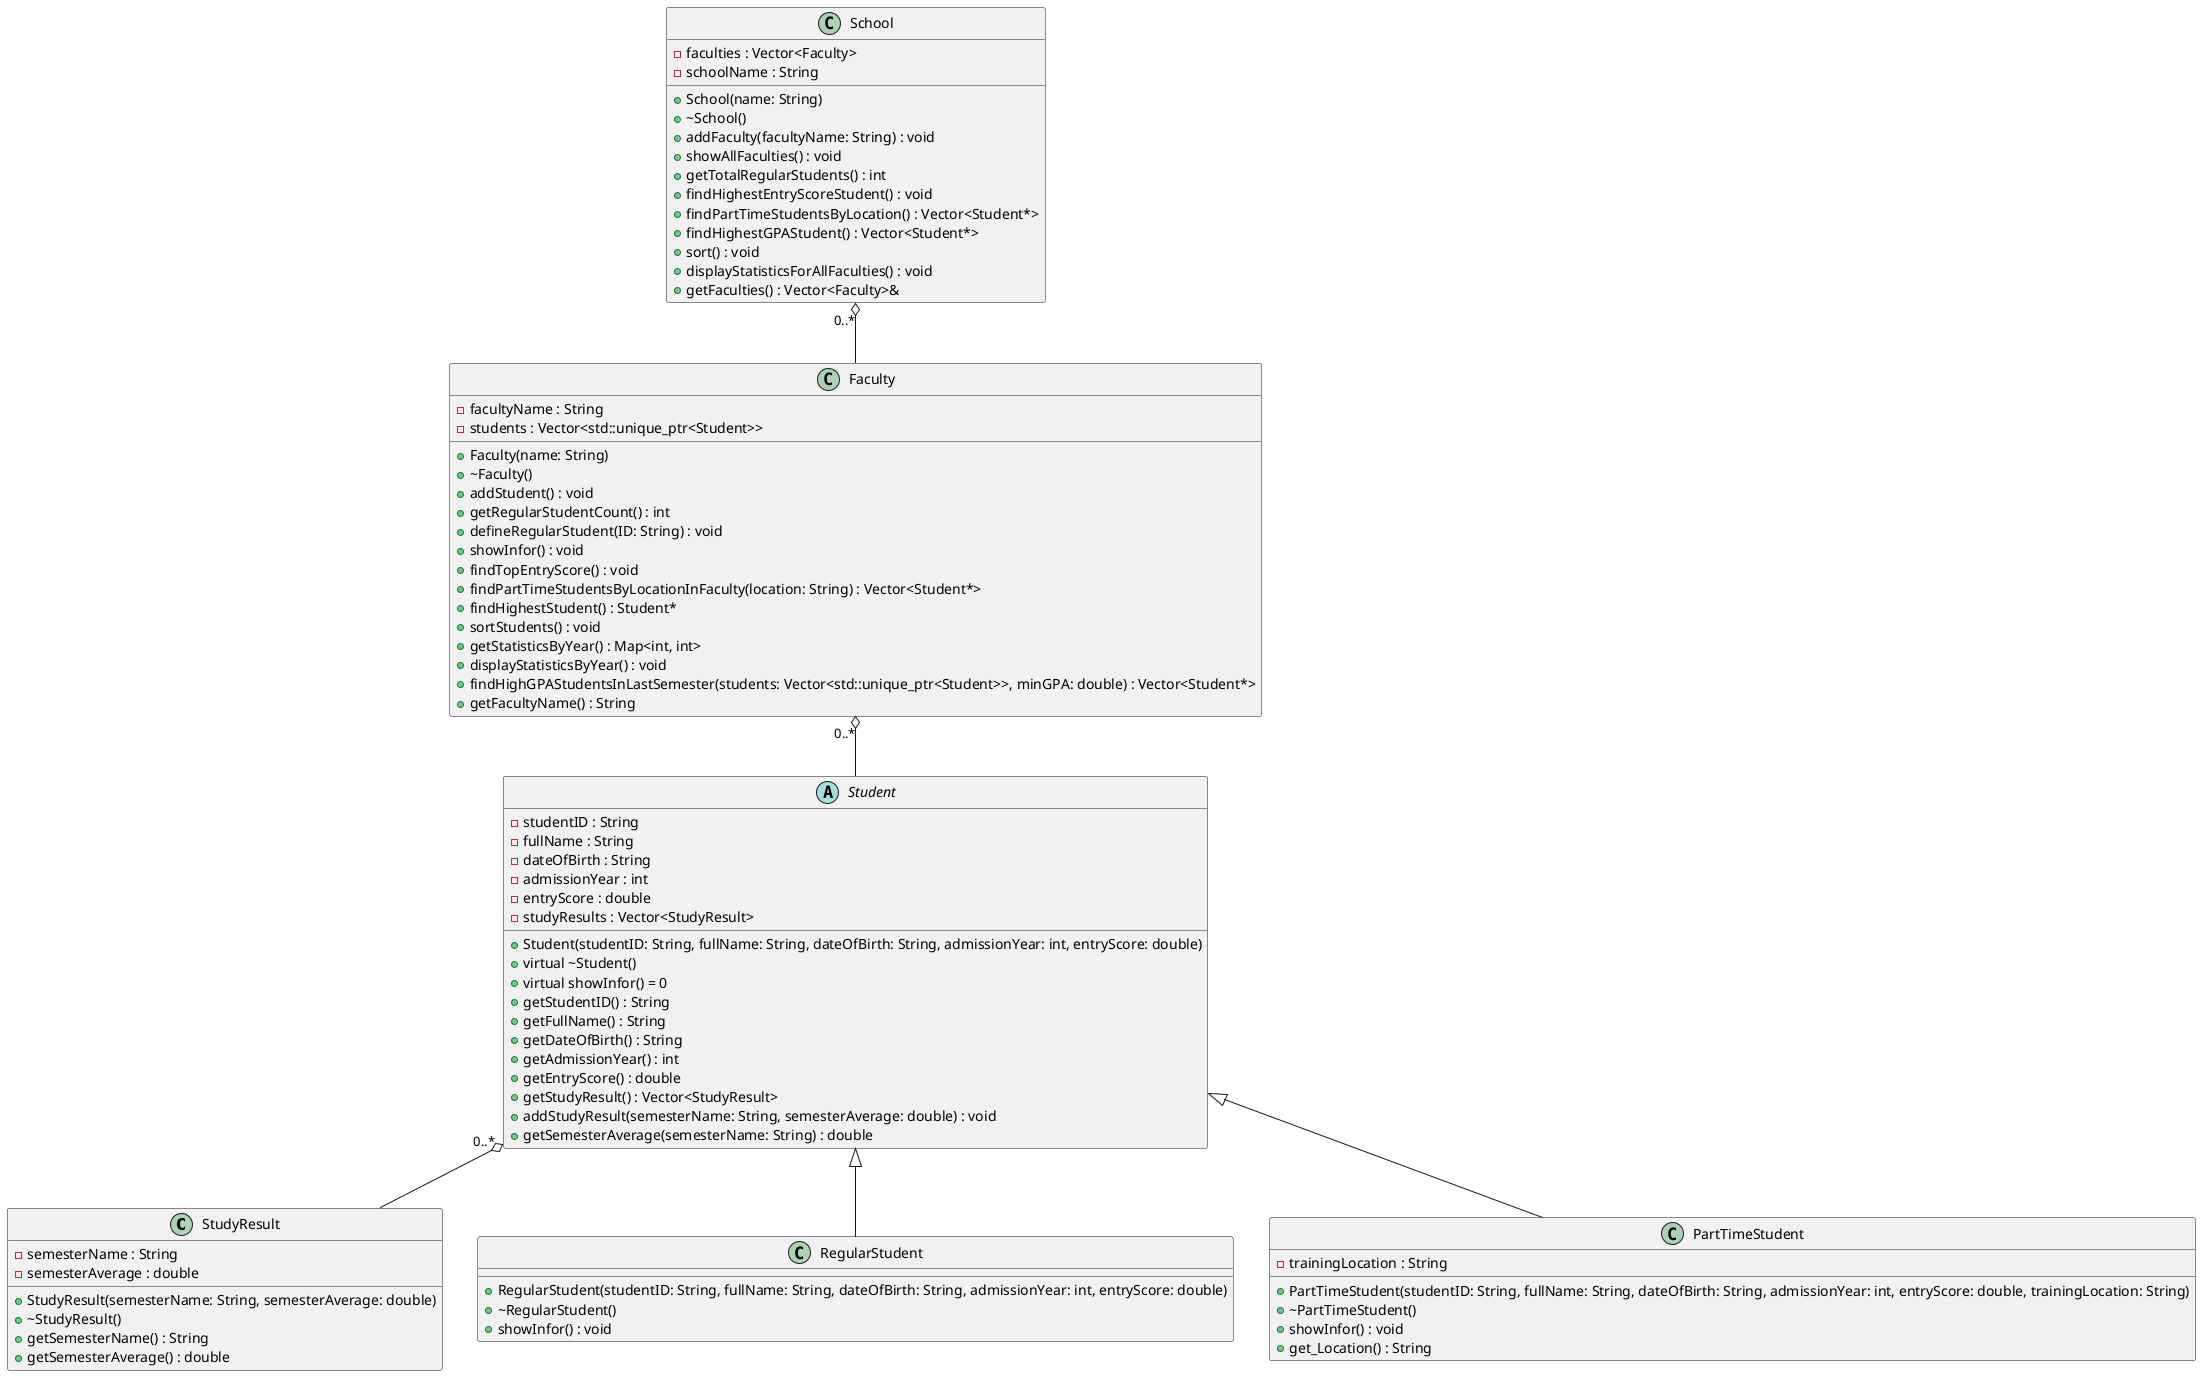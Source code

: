 @startuml StudentManagement

class StudyResult {
    - semesterName : String
    - semesterAverage : double
    + StudyResult(semesterName: String, semesterAverage: double) 
    + ~StudyResult() 
    + getSemesterName() : String
    + getSemesterAverage() : double
}

abstract class Student {
    - studentID : String
    - fullName : String
    - dateOfBirth : String
    - admissionYear : int
    - entryScore : double
    - studyResults : Vector<StudyResult>
    + Student(studentID: String, fullName: String, dateOfBirth: String, admissionYear: int, entryScore: double)
    + virtual ~Student() 
    + virtual showInfor() = 0 
    + getStudentID() : String
    + getFullName() : String
    + getDateOfBirth() : String
    + getAdmissionYear() : int
    + getEntryScore() : double
    + getStudyResult() : Vector<StudyResult>
    + addStudyResult(semesterName: String, semesterAverage: double) : void
    + getSemesterAverage(semesterName: String) : double
}

class RegularStudent {
    + RegularStudent(studentID: String, fullName: String, dateOfBirth: String, admissionYear: int, entryScore: double) 
    + ~RegularStudent() 
    + showInfor() : void
}

class PartTimeStudent {
    - trainingLocation : String
    + PartTimeStudent(studentID: String, fullName: String, dateOfBirth: String, admissionYear: int, entryScore: double, trainingLocation: String)
    + ~PartTimeStudent() 
    + showInfor() : void
    + get_Location() : String
}

class Faculty {
    - facultyName : String
    - students : Vector<std::unique_ptr<Student>>
    + Faculty(name: String) 
    + ~Faculty() 
    + addStudent() : void
    + getRegularStudentCount() : int
    + defineRegularStudent(ID: String) : void
    + showInfor() : void
    + findTopEntryScore() : void
    + findPartTimeStudentsByLocationInFaculty(location: String) : Vector<Student*>
    + findHighestStudent() : Student*
    + sortStudents() : void
    + getStatisticsByYear() : Map<int, int>
    + displayStatisticsByYear() : void
    + findHighGPAStudentsInLastSemester(students: Vector<std::unique_ptr<Student>>, minGPA: double) : Vector<Student*>
    + getFacultyName() : String
}

class School {
    - faculties : Vector<Faculty>
    - schoolName : String
    + School(name: String) 
    + ~School() 
    + addFaculty(facultyName: String) : void
    + showAllFaculties() : void
    + getTotalRegularStudents() : int
    + findHighestEntryScoreStudent() : void
    + findPartTimeStudentsByLocation() : Vector<Student*>
    + findHighestGPAStudent() : Vector<Student*>
    + sort() : void
    + displayStatisticsForAllFaculties() : void
    + getFaculties() : Vector<Faculty>&
}

' Relationships
Student <|-- RegularStudent
Student <|-- PartTimeStudent
Student "0..*" o-- StudyResult
Faculty "0..*" o-- Student
School "0..*" o-- Faculty

@enduml
